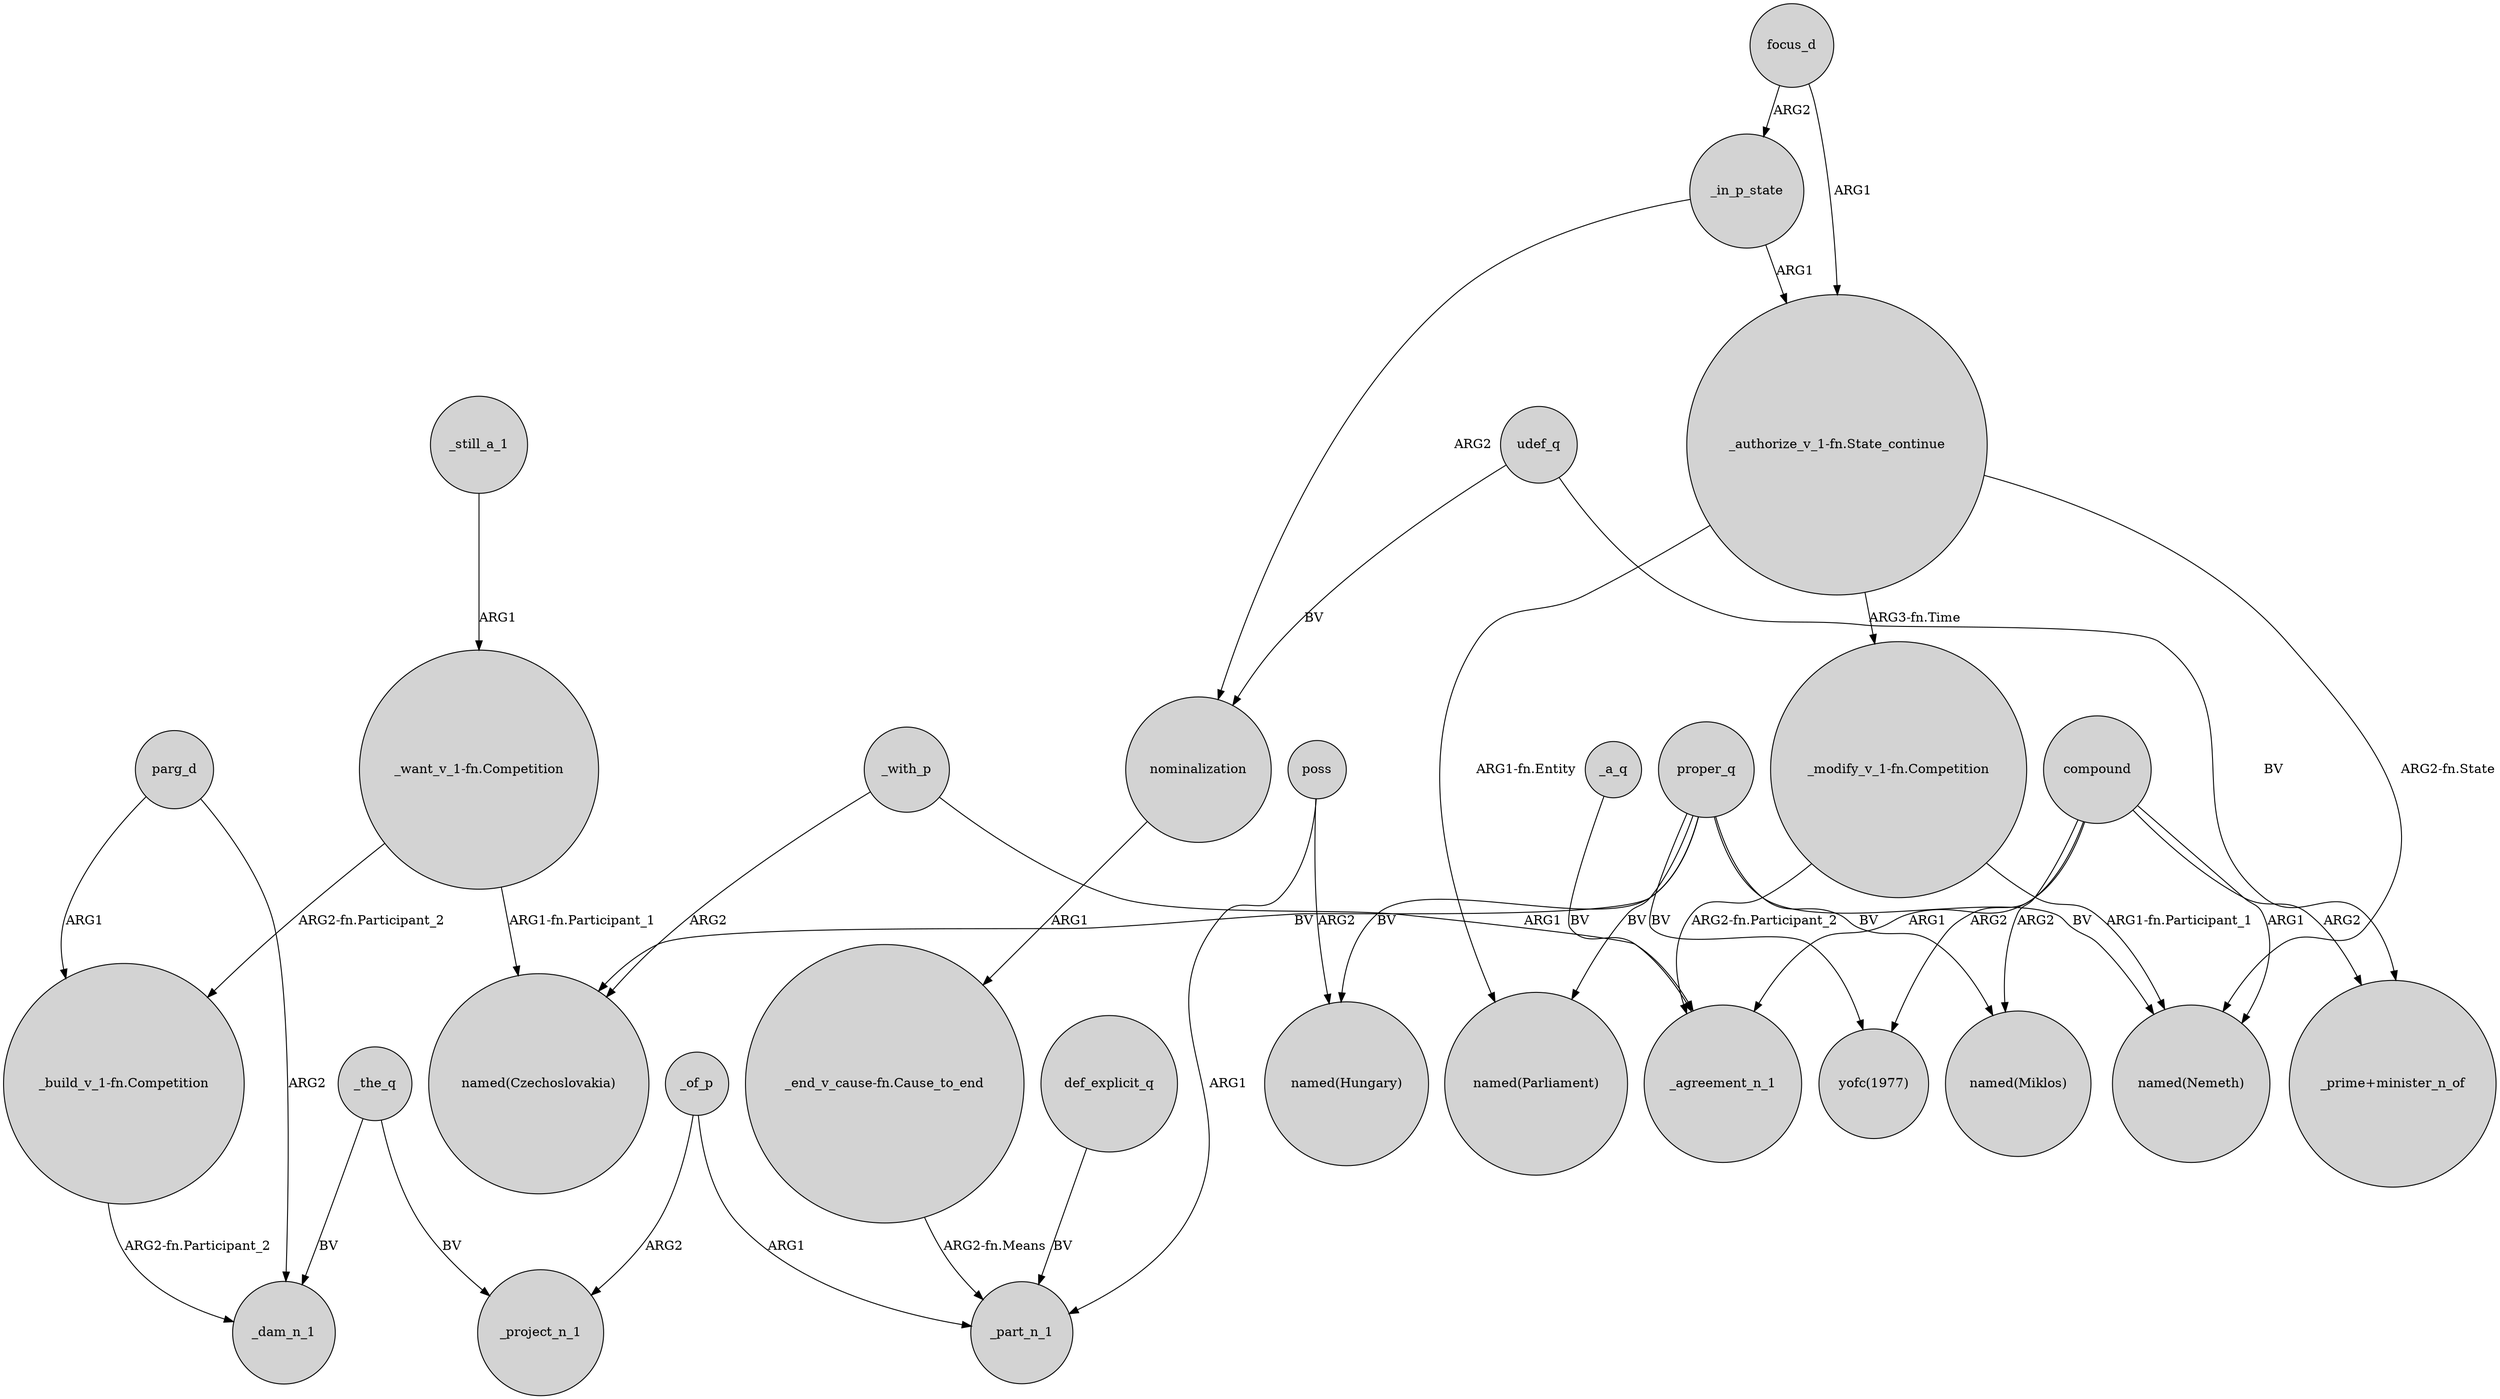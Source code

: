 digraph {
	node [shape=circle style=filled]
	_in_p_state -> "_authorize_v_1-fn.State_continue" [label=ARG1]
	poss -> _part_n_1 [label=ARG1]
	focus_d -> "_authorize_v_1-fn.State_continue" [label=ARG1]
	"_want_v_1-fn.Competition" -> "named(Czechoslovakia)" [label="ARG1-fn.Participant_1"]
	_with_p -> _agreement_n_1 [label=ARG1]
	def_explicit_q -> _part_n_1 [label=BV]
	"_modify_v_1-fn.Competition" -> "named(Nemeth)" [label="ARG1-fn.Participant_1"]
	"_authorize_v_1-fn.State_continue" -> "_modify_v_1-fn.Competition" [label="ARG3-fn.Time"]
	_the_q -> _dam_n_1 [label=BV]
	proper_q -> "yofc(1977)" [label=BV]
	compound -> "named(Nemeth)" [label=ARG1]
	_with_p -> "named(Czechoslovakia)" [label=ARG2]
	proper_q -> "named(Miklos)" [label=BV]
	_of_p -> _project_n_1 [label=ARG2]
	"_want_v_1-fn.Competition" -> "_build_v_1-fn.Competition" [label="ARG2-fn.Participant_2"]
	udef_q -> "_prime+minister_n_of" [label=BV]
	"_build_v_1-fn.Competition" -> _dam_n_1 [label="ARG2-fn.Participant_2"]
	_the_q -> _project_n_1 [label=BV]
	parg_d -> _dam_n_1 [label=ARG2]
	proper_q -> "named(Czechoslovakia)" [label=BV]
	nominalization -> "_end_v_cause-fn.Cause_to_end" [label=ARG1]
	_still_a_1 -> "_want_v_1-fn.Competition" [label=ARG1]
	poss -> "named(Hungary)" [label=ARG2]
	udef_q -> nominalization [label=BV]
	compound -> _agreement_n_1 [label=ARG1]
	compound -> "named(Miklos)" [label=ARG2]
	focus_d -> _in_p_state [label=ARG2]
	"_authorize_v_1-fn.State_continue" -> "named(Parliament)" [label="ARG1-fn.Entity"]
	compound -> "_prime+minister_n_of" [label=ARG2]
	compound -> "yofc(1977)" [label=ARG2]
	"_end_v_cause-fn.Cause_to_end" -> _part_n_1 [label="ARG2-fn.Means"]
	parg_d -> "_build_v_1-fn.Competition" [label=ARG1]
	_a_q -> _agreement_n_1 [label=BV]
	"_modify_v_1-fn.Competition" -> _agreement_n_1 [label="ARG2-fn.Participant_2"]
	proper_q -> "named(Nemeth)" [label=BV]
	_of_p -> _part_n_1 [label=ARG1]
	"_authorize_v_1-fn.State_continue" -> "named(Nemeth)" [label="ARG2-fn.State"]
	proper_q -> "named(Hungary)" [label=BV]
	_in_p_state -> nominalization [label=ARG2]
	proper_q -> "named(Parliament)" [label=BV]
}
